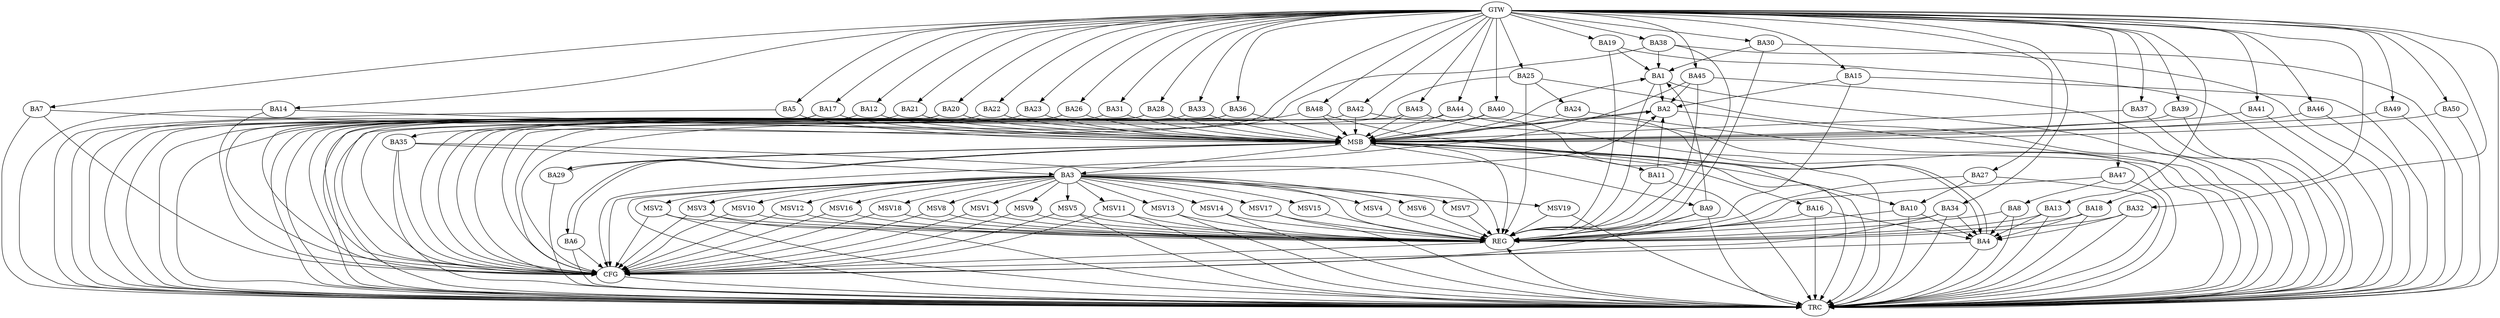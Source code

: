 strict digraph G {
  BA1 [ label="BA1" ];
  BA2 [ label="BA2" ];
  BA3 [ label="BA3" ];
  BA4 [ label="BA4" ];
  BA5 [ label="BA5" ];
  BA6 [ label="BA6" ];
  BA7 [ label="BA7" ];
  BA8 [ label="BA8" ];
  BA9 [ label="BA9" ];
  BA10 [ label="BA10" ];
  BA11 [ label="BA11" ];
  BA12 [ label="BA12" ];
  BA13 [ label="BA13" ];
  BA14 [ label="BA14" ];
  BA15 [ label="BA15" ];
  BA16 [ label="BA16" ];
  BA17 [ label="BA17" ];
  BA18 [ label="BA18" ];
  BA19 [ label="BA19" ];
  BA20 [ label="BA20" ];
  BA21 [ label="BA21" ];
  BA22 [ label="BA22" ];
  BA23 [ label="BA23" ];
  BA24 [ label="BA24" ];
  BA25 [ label="BA25" ];
  BA26 [ label="BA26" ];
  BA27 [ label="BA27" ];
  BA28 [ label="BA28" ];
  BA29 [ label="BA29" ];
  BA30 [ label="BA30" ];
  BA31 [ label="BA31" ];
  BA32 [ label="BA32" ];
  BA33 [ label="BA33" ];
  BA34 [ label="BA34" ];
  BA35 [ label="BA35" ];
  BA36 [ label="BA36" ];
  BA37 [ label="BA37" ];
  BA38 [ label="BA38" ];
  BA39 [ label="BA39" ];
  BA40 [ label="BA40" ];
  BA41 [ label="BA41" ];
  BA42 [ label="BA42" ];
  BA43 [ label="BA43" ];
  BA44 [ label="BA44" ];
  BA45 [ label="BA45" ];
  BA46 [ label="BA46" ];
  BA47 [ label="BA47" ];
  BA48 [ label="BA48" ];
  BA49 [ label="BA49" ];
  BA50 [ label="BA50" ];
  GTW [ label="GTW" ];
  REG [ label="REG" ];
  MSB [ label="MSB" ];
  CFG [ label="CFG" ];
  TRC [ label="TRC" ];
  MSV1 [ label="MSV1" ];
  MSV2 [ label="MSV2" ];
  MSV3 [ label="MSV3" ];
  MSV4 [ label="MSV4" ];
  MSV5 [ label="MSV5" ];
  MSV6 [ label="MSV6" ];
  MSV7 [ label="MSV7" ];
  MSV8 [ label="MSV8" ];
  MSV9 [ label="MSV9" ];
  MSV10 [ label="MSV10" ];
  MSV11 [ label="MSV11" ];
  MSV12 [ label="MSV12" ];
  MSV13 [ label="MSV13" ];
  MSV14 [ label="MSV14" ];
  MSV15 [ label="MSV15" ];
  MSV16 [ label="MSV16" ];
  MSV17 [ label="MSV17" ];
  MSV18 [ label="MSV18" ];
  MSV19 [ label="MSV19" ];
  BA1 -> BA2;
  BA3 -> BA2;
  BA8 -> BA4;
  BA9 -> BA1;
  BA10 -> BA4;
  BA11 -> BA2;
  BA13 -> BA4;
  BA15 -> BA2;
  BA16 -> BA4;
  BA18 -> BA4;
  BA19 -> BA1;
  BA25 -> BA24;
  BA27 -> BA10;
  BA30 -> BA1;
  BA32 -> BA4;
  BA34 -> BA4;
  BA35 -> BA3;
  BA38 -> BA1;
  BA45 -> BA2;
  BA47 -> BA8;
  GTW -> BA5;
  GTW -> BA7;
  GTW -> BA12;
  GTW -> BA13;
  GTW -> BA14;
  GTW -> BA15;
  GTW -> BA17;
  GTW -> BA18;
  GTW -> BA19;
  GTW -> BA20;
  GTW -> BA21;
  GTW -> BA22;
  GTW -> BA23;
  GTW -> BA25;
  GTW -> BA26;
  GTW -> BA27;
  GTW -> BA28;
  GTW -> BA30;
  GTW -> BA31;
  GTW -> BA32;
  GTW -> BA33;
  GTW -> BA34;
  GTW -> BA35;
  GTW -> BA36;
  GTW -> BA37;
  GTW -> BA38;
  GTW -> BA39;
  GTW -> BA40;
  GTW -> BA41;
  GTW -> BA42;
  GTW -> BA43;
  GTW -> BA44;
  GTW -> BA45;
  GTW -> BA46;
  GTW -> BA47;
  GTW -> BA48;
  GTW -> BA49;
  GTW -> BA50;
  BA1 -> REG;
  BA3 -> REG;
  BA8 -> REG;
  BA9 -> REG;
  BA10 -> REG;
  BA11 -> REG;
  BA13 -> REG;
  BA15 -> REG;
  BA16 -> REG;
  BA18 -> REG;
  BA19 -> REG;
  BA25 -> REG;
  BA27 -> REG;
  BA30 -> REG;
  BA32 -> REG;
  BA34 -> REG;
  BA35 -> REG;
  BA38 -> REG;
  BA45 -> REG;
  BA47 -> REG;
  BA2 -> MSB;
  MSB -> BA1;
  MSB -> REG;
  BA4 -> MSB;
  BA5 -> MSB;
  MSB -> BA4;
  BA6 -> MSB;
  MSB -> BA2;
  BA7 -> MSB;
  BA12 -> MSB;
  BA14 -> MSB;
  BA17 -> MSB;
  BA20 -> MSB;
  MSB -> BA10;
  BA21 -> MSB;
  BA22 -> MSB;
  BA23 -> MSB;
  BA24 -> MSB;
  BA26 -> MSB;
  MSB -> BA3;
  BA28 -> MSB;
  BA29 -> MSB;
  BA31 -> MSB;
  MSB -> BA16;
  BA33 -> MSB;
  MSB -> BA29;
  BA36 -> MSB;
  BA37 -> MSB;
  BA39 -> MSB;
  BA40 -> MSB;
  BA41 -> MSB;
  BA42 -> MSB;
  BA43 -> MSB;
  MSB -> BA9;
  BA44 -> MSB;
  MSB -> BA11;
  BA46 -> MSB;
  BA48 -> MSB;
  BA49 -> MSB;
  BA50 -> MSB;
  MSB -> BA6;
  BA9 -> CFG;
  BA3 -> CFG;
  BA14 -> CFG;
  BA40 -> CFG;
  BA17 -> CFG;
  BA44 -> CFG;
  BA38 -> CFG;
  BA26 -> CFG;
  BA28 -> CFG;
  BA25 -> CFG;
  BA42 -> CFG;
  BA20 -> CFG;
  BA36 -> CFG;
  BA7 -> CFG;
  BA48 -> CFG;
  BA6 -> CFG;
  BA34 -> CFG;
  BA43 -> CFG;
  BA45 -> CFG;
  BA4 -> CFG;
  BA35 -> CFG;
  REG -> CFG;
  BA1 -> TRC;
  BA2 -> TRC;
  BA3 -> TRC;
  BA4 -> TRC;
  BA5 -> TRC;
  BA6 -> TRC;
  BA7 -> TRC;
  BA8 -> TRC;
  BA9 -> TRC;
  BA10 -> TRC;
  BA11 -> TRC;
  BA12 -> TRC;
  BA13 -> TRC;
  BA14 -> TRC;
  BA15 -> TRC;
  BA16 -> TRC;
  BA17 -> TRC;
  BA18 -> TRC;
  BA19 -> TRC;
  BA20 -> TRC;
  BA21 -> TRC;
  BA22 -> TRC;
  BA23 -> TRC;
  BA24 -> TRC;
  BA25 -> TRC;
  BA26 -> TRC;
  BA27 -> TRC;
  BA28 -> TRC;
  BA29 -> TRC;
  BA30 -> TRC;
  BA31 -> TRC;
  BA32 -> TRC;
  BA33 -> TRC;
  BA34 -> TRC;
  BA35 -> TRC;
  BA36 -> TRC;
  BA37 -> TRC;
  BA38 -> TRC;
  BA39 -> TRC;
  BA40 -> TRC;
  BA41 -> TRC;
  BA42 -> TRC;
  BA43 -> TRC;
  BA44 -> TRC;
  BA45 -> TRC;
  BA46 -> TRC;
  BA47 -> TRC;
  BA48 -> TRC;
  BA49 -> TRC;
  BA50 -> TRC;
  GTW -> TRC;
  CFG -> TRC;
  TRC -> REG;
  BA3 -> MSV1;
  MSV1 -> REG;
  MSV1 -> CFG;
  BA3 -> MSV2;
  BA3 -> MSV3;
  BA3 -> MSV4;
  BA3 -> MSV5;
  BA3 -> MSV6;
  MSV2 -> REG;
  MSV2 -> TRC;
  MSV2 -> CFG;
  MSV3 -> REG;
  MSV3 -> TRC;
  MSV3 -> CFG;
  MSV4 -> REG;
  MSV5 -> REG;
  MSV5 -> TRC;
  MSV5 -> CFG;
  MSV6 -> REG;
  BA3 -> MSV7;
  MSV7 -> REG;
  BA3 -> MSV8;
  BA3 -> MSV9;
  MSV8 -> REG;
  MSV8 -> CFG;
  MSV9 -> REG;
  MSV9 -> CFG;
  BA3 -> MSV10;
  MSV10 -> REG;
  MSV10 -> CFG;
  BA3 -> MSV11;
  MSV11 -> REG;
  MSV11 -> TRC;
  MSV11 -> CFG;
  BA3 -> MSV12;
  BA3 -> MSV13;
  MSV12 -> REG;
  MSV12 -> CFG;
  MSV13 -> REG;
  MSV13 -> TRC;
  BA3 -> MSV14;
  BA3 -> MSV15;
  MSV14 -> REG;
  MSV14 -> TRC;
  MSV15 -> REG;
  BA3 -> MSV16;
  BA3 -> MSV17;
  MSV16 -> REG;
  MSV16 -> CFG;
  MSV17 -> REG;
  MSV17 -> TRC;
  BA3 -> MSV18;
  MSV18 -> REG;
  MSV18 -> CFG;
  BA3 -> MSV19;
  MSV19 -> REG;
  MSV19 -> TRC;
}
